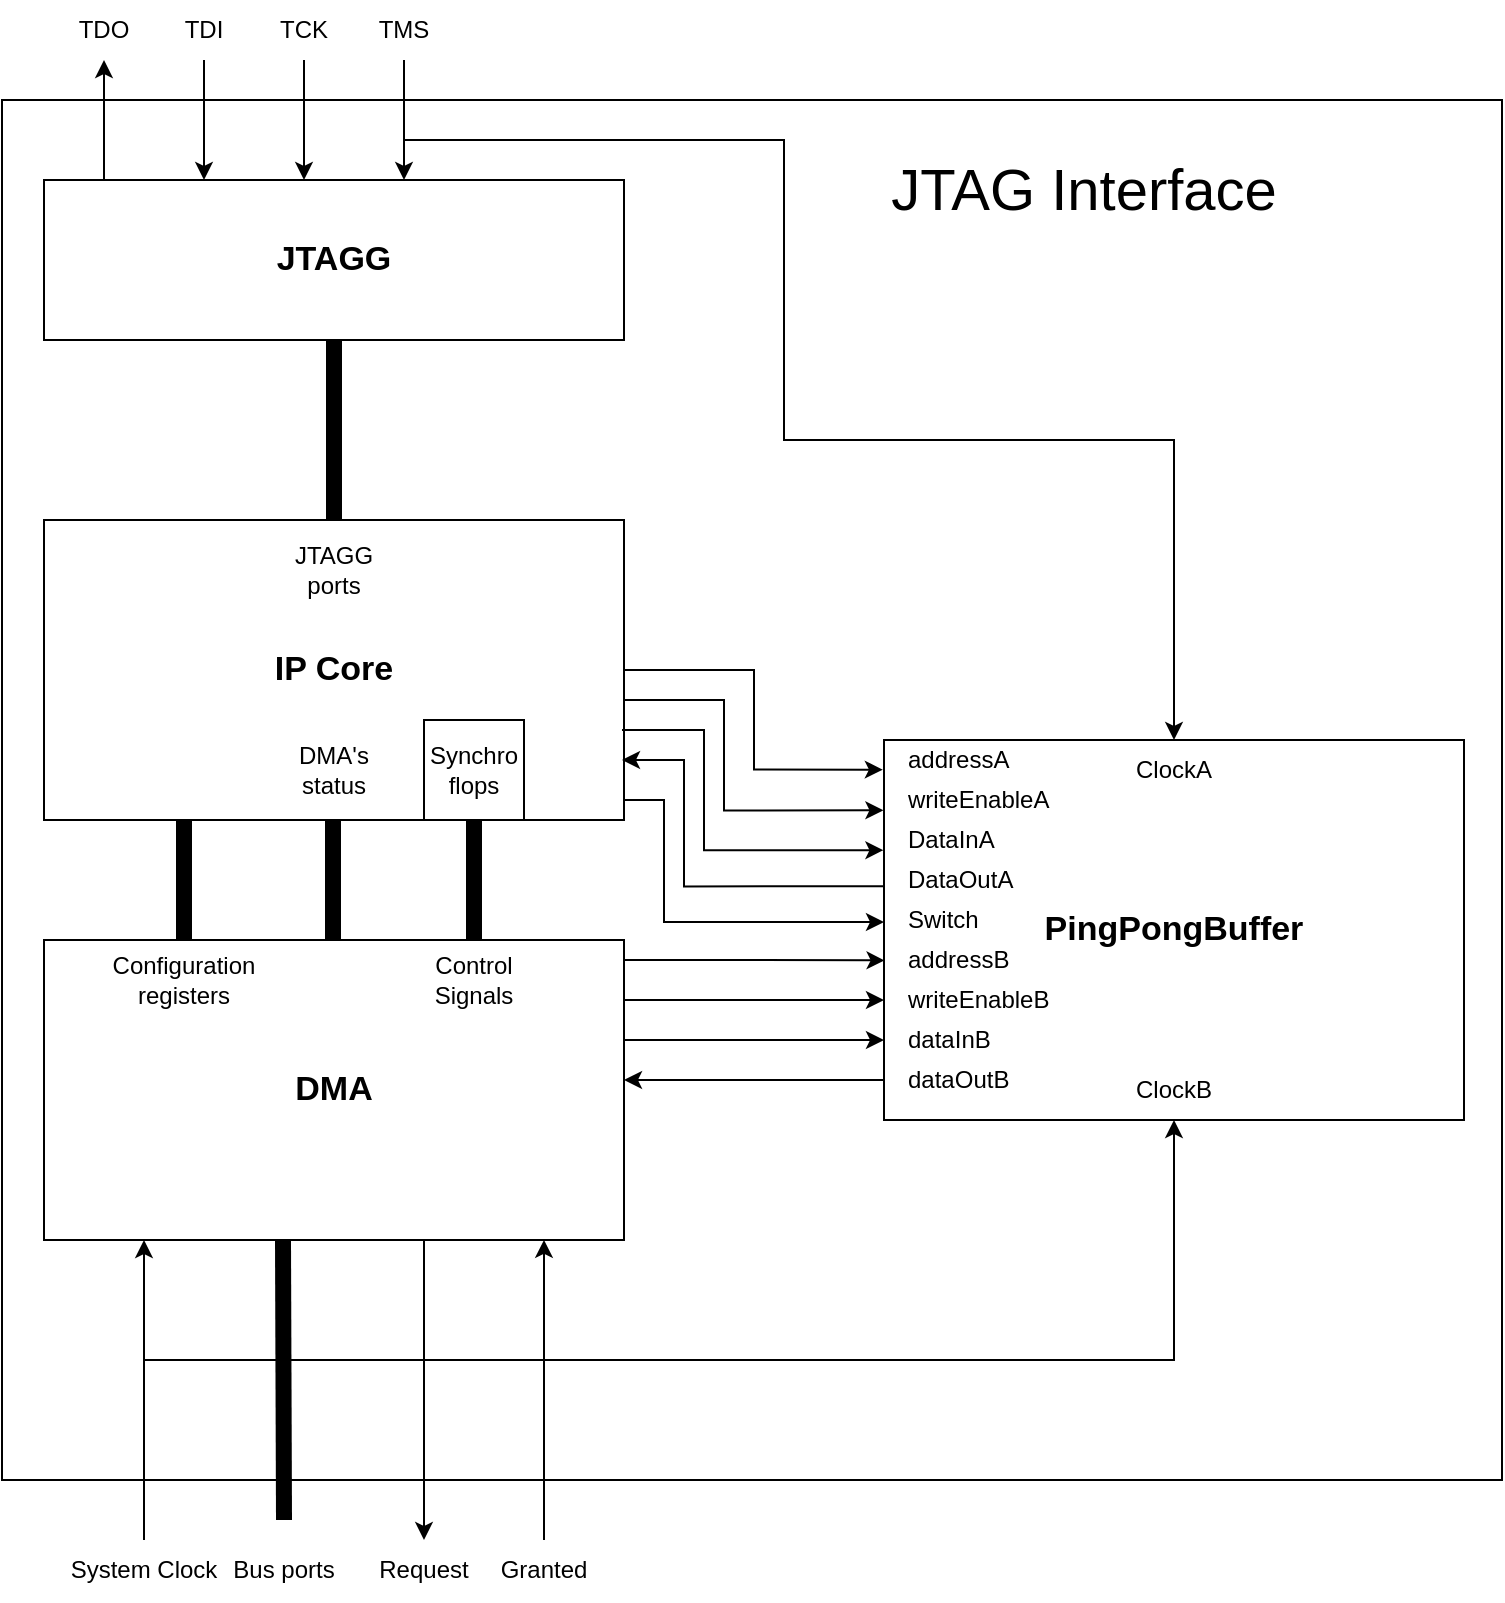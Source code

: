 <mxfile version="26.2.2">
  <diagram name="Page-1" id="QmMnH6I4Mamx6buTp_Jp">
    <mxGraphModel dx="1108" dy="1158" grid="1" gridSize="10" guides="1" tooltips="1" connect="1" arrows="1" fold="1" page="1" pageScale="1" pageWidth="827" pageHeight="1169" math="0" shadow="0">
      <root>
        <mxCell id="0" />
        <mxCell id="1" parent="0" />
        <mxCell id="TP6RT3fs8-BMAT7wUAnd-1" value="" style="rounded=0;whiteSpace=wrap;html=1;align=left;" vertex="1" parent="1">
          <mxGeometry x="39" y="180" width="750" height="690" as="geometry" />
        </mxCell>
        <mxCell id="TP6RT3fs8-BMAT7wUAnd-2" value="&lt;font style=&quot;font-size: 17px;&quot;&gt;&lt;b&gt;IP Core&lt;/b&gt;&lt;/font&gt;" style="rounded=0;whiteSpace=wrap;html=1;" vertex="1" parent="1">
          <mxGeometry x="60" y="390" width="290" height="150" as="geometry" />
        </mxCell>
        <mxCell id="TP6RT3fs8-BMAT7wUAnd-3" style="edgeStyle=orthogonalEdgeStyle;rounded=0;orthogonalLoop=1;jettySize=auto;html=1;" edge="1" parent="1" source="TP6RT3fs8-BMAT7wUAnd-4">
          <mxGeometry relative="1" as="geometry">
            <mxPoint x="250" y="900" as="targetPoint" />
            <Array as="points">
              <mxPoint x="250" y="880" />
              <mxPoint x="250" y="880" />
            </Array>
          </mxGeometry>
        </mxCell>
        <mxCell id="TP6RT3fs8-BMAT7wUAnd-4" value="&lt;font style=&quot;font-size: 17px;&quot;&gt;&lt;b&gt;DMA&lt;/b&gt;&lt;/font&gt;" style="rounded=0;whiteSpace=wrap;html=1;" vertex="1" parent="1">
          <mxGeometry x="60" y="600" width="290" height="150" as="geometry" />
        </mxCell>
        <mxCell id="TP6RT3fs8-BMAT7wUAnd-5" value="&lt;font style=&quot;font-size: 17px;&quot;&gt;&lt;b&gt;PingPongBuffer&lt;/b&gt;&lt;/font&gt;" style="rounded=0;whiteSpace=wrap;html=1;" vertex="1" parent="1">
          <mxGeometry x="480" y="500" width="290" height="190" as="geometry" />
        </mxCell>
        <mxCell id="TP6RT3fs8-BMAT7wUAnd-6" style="edgeStyle=orthogonalEdgeStyle;rounded=0;orthogonalLoop=1;jettySize=auto;html=1;entryX=-0.002;entryY=0.078;entryDx=0;entryDy=0;entryPerimeter=0;" edge="1" parent="1" source="TP6RT3fs8-BMAT7wUAnd-2" target="TP6RT3fs8-BMAT7wUAnd-5">
          <mxGeometry relative="1" as="geometry">
            <mxPoint x="480" y="510" as="targetPoint" />
            <Array as="points">
              <mxPoint x="415" y="465" />
              <mxPoint x="415" y="515" />
            </Array>
          </mxGeometry>
        </mxCell>
        <mxCell id="TP6RT3fs8-BMAT7wUAnd-7" style="edgeStyle=orthogonalEdgeStyle;rounded=0;orthogonalLoop=1;jettySize=auto;html=1;entryX=-0.001;entryY=0.185;entryDx=0;entryDy=0;entryPerimeter=0;" edge="1" parent="1" target="TP6RT3fs8-BMAT7wUAnd-5">
          <mxGeometry relative="1" as="geometry">
            <mxPoint x="350" y="480" as="sourcePoint" />
            <mxPoint x="479" y="525" as="targetPoint" />
            <Array as="points">
              <mxPoint x="400" y="480" />
              <mxPoint x="400" y="535" />
            </Array>
          </mxGeometry>
        </mxCell>
        <mxCell id="TP6RT3fs8-BMAT7wUAnd-8" style="edgeStyle=orthogonalEdgeStyle;rounded=0;orthogonalLoop=1;jettySize=auto;html=1;entryX=-0.001;entryY=0.29;entryDx=0;entryDy=0;entryPerimeter=0;" edge="1" parent="1" target="TP6RT3fs8-BMAT7wUAnd-5">
          <mxGeometry relative="1" as="geometry">
            <mxPoint x="349" y="495" as="sourcePoint" />
            <mxPoint x="478" y="540" as="targetPoint" />
            <Array as="points">
              <mxPoint x="390" y="495" />
              <mxPoint x="390" y="555" />
            </Array>
          </mxGeometry>
        </mxCell>
        <mxCell id="TP6RT3fs8-BMAT7wUAnd-9" style="edgeStyle=orthogonalEdgeStyle;rounded=0;orthogonalLoop=1;jettySize=auto;html=1;entryX=-0.001;entryY=0.385;entryDx=0;entryDy=0;entryPerimeter=0;startArrow=classic;startFill=1;endArrow=none;" edge="1" parent="1" target="TP6RT3fs8-BMAT7wUAnd-5">
          <mxGeometry relative="1" as="geometry">
            <mxPoint x="349" y="510" as="sourcePoint" />
            <mxPoint x="478" y="555" as="targetPoint" />
            <Array as="points">
              <mxPoint x="380" y="510" />
              <mxPoint x="380" y="573" />
            </Array>
          </mxGeometry>
        </mxCell>
        <mxCell id="TP6RT3fs8-BMAT7wUAnd-10" style="edgeStyle=orthogonalEdgeStyle;rounded=0;orthogonalLoop=1;jettySize=auto;html=1;entryX=0.001;entryY=0.743;entryDx=0;entryDy=0;entryPerimeter=0;exitX=1;exitY=0.075;exitDx=0;exitDy=0;exitPerimeter=0;" edge="1" parent="1">
          <mxGeometry relative="1" as="geometry">
            <mxPoint x="350" y="610" as="sourcePoint" />
            <mxPoint x="480.29" y="610.2" as="targetPoint" />
            <Array as="points">
              <mxPoint x="400" y="609.75" />
              <mxPoint x="400" y="609.75" />
            </Array>
          </mxGeometry>
        </mxCell>
        <mxCell id="TP6RT3fs8-BMAT7wUAnd-11" style="edgeStyle=orthogonalEdgeStyle;rounded=0;orthogonalLoop=1;jettySize=auto;html=1;entryX=0.001;entryY=0.743;entryDx=0;entryDy=0;entryPerimeter=0;exitX=1;exitY=0.075;exitDx=0;exitDy=0;exitPerimeter=0;" edge="1" parent="1">
          <mxGeometry relative="1" as="geometry">
            <mxPoint x="350" y="630" as="sourcePoint" />
            <mxPoint x="480" y="630" as="targetPoint" />
            <Array as="points">
              <mxPoint x="415" y="630" />
            </Array>
          </mxGeometry>
        </mxCell>
        <mxCell id="TP6RT3fs8-BMAT7wUAnd-12" style="edgeStyle=orthogonalEdgeStyle;rounded=0;orthogonalLoop=1;jettySize=auto;html=1;entryX=0.001;entryY=0.743;entryDx=0;entryDy=0;entryPerimeter=0;exitX=1;exitY=0.075;exitDx=0;exitDy=0;exitPerimeter=0;" edge="1" parent="1">
          <mxGeometry relative="1" as="geometry">
            <mxPoint x="350" y="650" as="sourcePoint" />
            <mxPoint x="480" y="650" as="targetPoint" />
            <Array as="points">
              <mxPoint x="415" y="650" />
            </Array>
          </mxGeometry>
        </mxCell>
        <mxCell id="TP6RT3fs8-BMAT7wUAnd-13" style="edgeStyle=orthogonalEdgeStyle;rounded=0;orthogonalLoop=1;jettySize=auto;html=1;entryX=0.001;entryY=0.743;entryDx=0;entryDy=0;entryPerimeter=0;exitX=1;exitY=0.075;exitDx=0;exitDy=0;exitPerimeter=0;endArrow=none;endFill=1;startFill=1;startArrow=classic;" edge="1" parent="1">
          <mxGeometry relative="1" as="geometry">
            <mxPoint x="350" y="670" as="sourcePoint" />
            <mxPoint x="480" y="670" as="targetPoint" />
            <Array as="points">
              <mxPoint x="415" y="670" />
            </Array>
          </mxGeometry>
        </mxCell>
        <mxCell id="TP6RT3fs8-BMAT7wUAnd-14" style="edgeStyle=orthogonalEdgeStyle;rounded=0;orthogonalLoop=1;jettySize=auto;html=1;" edge="1" parent="1" target="TP6RT3fs8-BMAT7wUAnd-5">
          <mxGeometry relative="1" as="geometry">
            <mxPoint x="350" y="530" as="sourcePoint" />
            <mxPoint x="480" y="570" as="targetPoint" />
            <Array as="points">
              <mxPoint x="370" y="530" />
              <mxPoint x="370" y="591" />
            </Array>
          </mxGeometry>
        </mxCell>
        <mxCell id="TP6RT3fs8-BMAT7wUAnd-15" value="addressA" style="text;html=1;align=left;verticalAlign=middle;whiteSpace=wrap;rounded=0;" vertex="1" parent="1">
          <mxGeometry x="490" y="500" width="50" height="20" as="geometry" />
        </mxCell>
        <mxCell id="TP6RT3fs8-BMAT7wUAnd-16" value="writeEnableA" style="text;html=1;align=left;verticalAlign=middle;whiteSpace=wrap;rounded=0;" vertex="1" parent="1">
          <mxGeometry x="490" y="520" width="70" height="20" as="geometry" />
        </mxCell>
        <mxCell id="TP6RT3fs8-BMAT7wUAnd-17" value="DataInA" style="text;html=1;align=left;verticalAlign=middle;whiteSpace=wrap;rounded=0;" vertex="1" parent="1">
          <mxGeometry x="490" y="540" width="50" height="20" as="geometry" />
        </mxCell>
        <mxCell id="TP6RT3fs8-BMAT7wUAnd-18" value="DataOutA" style="text;html=1;align=left;verticalAlign=middle;whiteSpace=wrap;rounded=0;" vertex="1" parent="1">
          <mxGeometry x="490" y="560" width="50" height="20" as="geometry" />
        </mxCell>
        <mxCell id="TP6RT3fs8-BMAT7wUAnd-19" value="Switch" style="text;html=1;align=left;verticalAlign=middle;whiteSpace=wrap;rounded=0;" vertex="1" parent="1">
          <mxGeometry x="490" y="580" width="50" height="20" as="geometry" />
        </mxCell>
        <mxCell id="TP6RT3fs8-BMAT7wUAnd-20" value="addressB" style="text;html=1;align=left;verticalAlign=middle;whiteSpace=wrap;rounded=0;" vertex="1" parent="1">
          <mxGeometry x="490" y="600" width="50" height="20" as="geometry" />
        </mxCell>
        <mxCell id="TP6RT3fs8-BMAT7wUAnd-21" value="writeEnableB" style="text;html=1;align=left;verticalAlign=middle;whiteSpace=wrap;rounded=0;" vertex="1" parent="1">
          <mxGeometry x="490" y="620" width="70" height="20" as="geometry" />
        </mxCell>
        <mxCell id="TP6RT3fs8-BMAT7wUAnd-22" value="dataInB" style="text;html=1;align=left;verticalAlign=middle;whiteSpace=wrap;rounded=0;" vertex="1" parent="1">
          <mxGeometry x="490" y="640" width="50" height="20" as="geometry" />
        </mxCell>
        <mxCell id="TP6RT3fs8-BMAT7wUAnd-23" value="dataOutB" style="text;html=1;align=left;verticalAlign=middle;whiteSpace=wrap;rounded=0;" vertex="1" parent="1">
          <mxGeometry x="490" y="660" width="50" height="20" as="geometry" />
        </mxCell>
        <mxCell id="TP6RT3fs8-BMAT7wUAnd-24" value="" style="endArrow=none;html=1;rounded=0;strokeWidth=8;" edge="1" parent="1">
          <mxGeometry width="50" height="50" relative="1" as="geometry">
            <mxPoint x="205" y="390" as="sourcePoint" />
            <mxPoint x="205" y="300" as="targetPoint" />
          </mxGeometry>
        </mxCell>
        <mxCell id="TP6RT3fs8-BMAT7wUAnd-25" value="JTAGG ports" style="text;html=1;align=center;verticalAlign=middle;whiteSpace=wrap;rounded=0;" vertex="1" parent="1">
          <mxGeometry x="175" y="400" width="60" height="30" as="geometry" />
        </mxCell>
        <mxCell id="TP6RT3fs8-BMAT7wUAnd-26" value="" style="endArrow=none;html=1;rounded=0;strokeWidth=8;" edge="1" parent="1">
          <mxGeometry width="50" height="50" relative="1" as="geometry">
            <mxPoint x="180" y="890" as="sourcePoint" />
            <mxPoint x="179.5" y="750" as="targetPoint" />
          </mxGeometry>
        </mxCell>
        <mxCell id="TP6RT3fs8-BMAT7wUAnd-27" value="Bus ports" style="text;html=1;align=center;verticalAlign=middle;whiteSpace=wrap;rounded=0;" vertex="1" parent="1">
          <mxGeometry x="140" y="900" width="80" height="30" as="geometry" />
        </mxCell>
        <mxCell id="TP6RT3fs8-BMAT7wUAnd-36" style="edgeStyle=orthogonalEdgeStyle;rounded=0;orthogonalLoop=1;jettySize=auto;html=1;startArrow=classic;startFill=1;endArrow=none;" edge="1" parent="1">
          <mxGeometry relative="1" as="geometry">
            <mxPoint x="310" y="900" as="targetPoint" />
            <mxPoint x="310" y="749.94" as="sourcePoint" />
            <Array as="points">
              <mxPoint x="310" y="860" />
              <mxPoint x="310" y="860" />
            </Array>
          </mxGeometry>
        </mxCell>
        <mxCell id="TP6RT3fs8-BMAT7wUAnd-37" value="Request" style="text;html=1;align=center;verticalAlign=middle;whiteSpace=wrap;rounded=0;" vertex="1" parent="1">
          <mxGeometry x="210" y="900" width="80" height="30" as="geometry" />
        </mxCell>
        <mxCell id="TP6RT3fs8-BMAT7wUAnd-38" value="Granted" style="text;html=1;align=center;verticalAlign=middle;whiteSpace=wrap;rounded=0;" vertex="1" parent="1">
          <mxGeometry x="270" y="900" width="80" height="30" as="geometry" />
        </mxCell>
        <mxCell id="TP6RT3fs8-BMAT7wUAnd-39" value="&lt;font style=&quot;font-size: 29px;&quot;&gt;JTAG Interface&lt;/font&gt;" style="text;html=1;align=center;verticalAlign=middle;whiteSpace=wrap;rounded=0;" vertex="1" parent="1">
          <mxGeometry x="440" y="200" width="280" height="50" as="geometry" />
        </mxCell>
        <mxCell id="TP6RT3fs8-BMAT7wUAnd-42" value="&lt;b&gt;&lt;font style=&quot;font-size: 17px;&quot;&gt;JTAGG&lt;/font&gt;&lt;/b&gt;" style="rounded=0;whiteSpace=wrap;html=1;" vertex="1" parent="1">
          <mxGeometry x="60" y="220" width="290" height="80" as="geometry" />
        </mxCell>
        <mxCell id="TP6RT3fs8-BMAT7wUAnd-43" value="" style="endArrow=classic;html=1;rounded=0;" edge="1" parent="1">
          <mxGeometry width="50" height="50" relative="1" as="geometry">
            <mxPoint x="90" y="220" as="sourcePoint" />
            <mxPoint x="90" y="160" as="targetPoint" />
          </mxGeometry>
        </mxCell>
        <mxCell id="TP6RT3fs8-BMAT7wUAnd-44" value="TDO" style="text;html=1;align=center;verticalAlign=middle;whiteSpace=wrap;rounded=0;" vertex="1" parent="1">
          <mxGeometry x="60" y="130" width="60" height="30" as="geometry" />
        </mxCell>
        <mxCell id="TP6RT3fs8-BMAT7wUAnd-45" value="" style="endArrow=none;html=1;rounded=0;startFill=1;startArrow=classic;" edge="1" parent="1">
          <mxGeometry width="50" height="50" relative="1" as="geometry">
            <mxPoint x="140" y="220" as="sourcePoint" />
            <mxPoint x="140" y="160" as="targetPoint" />
          </mxGeometry>
        </mxCell>
        <mxCell id="TP6RT3fs8-BMAT7wUAnd-46" value="TDI" style="text;html=1;align=center;verticalAlign=middle;whiteSpace=wrap;rounded=0;" vertex="1" parent="1">
          <mxGeometry x="110" y="130" width="60" height="30" as="geometry" />
        </mxCell>
        <mxCell id="TP6RT3fs8-BMAT7wUAnd-47" value="" style="endArrow=none;html=1;rounded=0;startFill=1;startArrow=classic;" edge="1" parent="1">
          <mxGeometry width="50" height="50" relative="1" as="geometry">
            <mxPoint x="190" y="220" as="sourcePoint" />
            <mxPoint x="190" y="160" as="targetPoint" />
          </mxGeometry>
        </mxCell>
        <mxCell id="TP6RT3fs8-BMAT7wUAnd-48" value="TCK" style="text;html=1;align=center;verticalAlign=middle;whiteSpace=wrap;rounded=0;" vertex="1" parent="1">
          <mxGeometry x="160" y="130" width="60" height="30" as="geometry" />
        </mxCell>
        <mxCell id="TP6RT3fs8-BMAT7wUAnd-49" value="" style="endArrow=none;html=1;rounded=0;startFill=1;startArrow=classic;" edge="1" parent="1">
          <mxGeometry width="50" height="50" relative="1" as="geometry">
            <mxPoint x="240" y="220" as="sourcePoint" />
            <mxPoint x="240" y="160" as="targetPoint" />
          </mxGeometry>
        </mxCell>
        <mxCell id="TP6RT3fs8-BMAT7wUAnd-50" value="TMS" style="text;html=1;align=center;verticalAlign=middle;whiteSpace=wrap;rounded=0;" vertex="1" parent="1">
          <mxGeometry x="210" y="130" width="60" height="30" as="geometry" />
        </mxCell>
        <mxCell id="TP6RT3fs8-BMAT7wUAnd-51" value="" style="endArrow=classic;html=1;rounded=0;entryX=0.5;entryY=0;entryDx=0;entryDy=0;" edge="1" parent="1" target="TP6RT3fs8-BMAT7wUAnd-5">
          <mxGeometry width="50" height="50" relative="1" as="geometry">
            <mxPoint x="240" y="200" as="sourcePoint" />
            <mxPoint x="290" y="150" as="targetPoint" />
            <Array as="points">
              <mxPoint x="430" y="200" />
              <mxPoint x="430" y="350" />
              <mxPoint x="625" y="350" />
            </Array>
          </mxGeometry>
        </mxCell>
        <mxCell id="TP6RT3fs8-BMAT7wUAnd-53" value="ClockA" style="text;html=1;align=center;verticalAlign=middle;whiteSpace=wrap;rounded=0;" vertex="1" parent="1">
          <mxGeometry x="595" y="500" width="60" height="30" as="geometry" />
        </mxCell>
        <mxCell id="TP6RT3fs8-BMAT7wUAnd-56" style="edgeStyle=orthogonalEdgeStyle;rounded=0;orthogonalLoop=1;jettySize=auto;html=1;startArrow=classic;startFill=1;endArrow=none;" edge="1" parent="1">
          <mxGeometry relative="1" as="geometry">
            <mxPoint x="110" y="900.06" as="targetPoint" />
            <mxPoint x="110" y="750" as="sourcePoint" />
            <Array as="points">
              <mxPoint x="110" y="860.06" />
              <mxPoint x="110" y="860.06" />
            </Array>
          </mxGeometry>
        </mxCell>
        <mxCell id="TP6RT3fs8-BMAT7wUAnd-57" value="System Clock" style="text;html=1;align=center;verticalAlign=middle;whiteSpace=wrap;rounded=0;" vertex="1" parent="1">
          <mxGeometry x="70" y="900.06" width="80" height="30" as="geometry" />
        </mxCell>
        <mxCell id="TP6RT3fs8-BMAT7wUAnd-58" value="" style="endArrow=classic;html=1;rounded=0;entryX=0.5;entryY=1;entryDx=0;entryDy=0;" edge="1" parent="1" target="TP6RT3fs8-BMAT7wUAnd-5">
          <mxGeometry width="50" height="50" relative="1" as="geometry">
            <mxPoint x="110" y="810" as="sourcePoint" />
            <mxPoint x="160" y="760" as="targetPoint" />
            <Array as="points">
              <mxPoint x="625" y="810" />
            </Array>
          </mxGeometry>
        </mxCell>
        <mxCell id="TP6RT3fs8-BMAT7wUAnd-59" value="ClockB" style="text;html=1;align=center;verticalAlign=middle;whiteSpace=wrap;rounded=0;" vertex="1" parent="1">
          <mxGeometry x="595" y="660" width="60" height="30" as="geometry" />
        </mxCell>
        <mxCell id="TP6RT3fs8-BMAT7wUAnd-62" value="" style="endArrow=none;html=1;rounded=0;strokeWidth=8;" edge="1" parent="1">
          <mxGeometry width="50" height="50" relative="1" as="geometry">
            <mxPoint x="130" y="600" as="sourcePoint" />
            <mxPoint x="130" y="540" as="targetPoint" />
          </mxGeometry>
        </mxCell>
        <mxCell id="TP6RT3fs8-BMAT7wUAnd-63" value="Configuration&lt;div&gt;registers&lt;/div&gt;" style="text;html=1;align=center;verticalAlign=middle;whiteSpace=wrap;rounded=0;" vertex="1" parent="1">
          <mxGeometry x="90" y="600" width="80" height="40" as="geometry" />
        </mxCell>
        <mxCell id="TP6RT3fs8-BMAT7wUAnd-67" value="" style="endArrow=none;html=1;rounded=0;strokeWidth=8;" edge="1" parent="1">
          <mxGeometry width="50" height="50" relative="1" as="geometry">
            <mxPoint x="275" y="600" as="sourcePoint" />
            <mxPoint x="275" y="540" as="targetPoint" />
          </mxGeometry>
        </mxCell>
        <mxCell id="TP6RT3fs8-BMAT7wUAnd-68" value="Control Signals" style="text;html=1;align=center;verticalAlign=middle;whiteSpace=wrap;rounded=0;" vertex="1" parent="1">
          <mxGeometry x="235" y="600" width="80" height="40" as="geometry" />
        </mxCell>
        <mxCell id="TP6RT3fs8-BMAT7wUAnd-69" value="Synchro&lt;div&gt;flops&lt;/div&gt;" style="whiteSpace=wrap;html=1;aspect=fixed;" vertex="1" parent="1">
          <mxGeometry x="250" y="490" width="50" height="50" as="geometry" />
        </mxCell>
        <mxCell id="TP6RT3fs8-BMAT7wUAnd-70" value="" style="endArrow=none;html=1;rounded=0;strokeWidth=8;" edge="1" parent="1">
          <mxGeometry width="50" height="50" relative="1" as="geometry">
            <mxPoint x="204.5" y="600" as="sourcePoint" />
            <mxPoint x="204.5" y="540" as="targetPoint" />
          </mxGeometry>
        </mxCell>
        <mxCell id="TP6RT3fs8-BMAT7wUAnd-71" value="DMA&#39;s status" style="text;html=1;align=center;verticalAlign=middle;whiteSpace=wrap;rounded=0;" vertex="1" parent="1">
          <mxGeometry x="175" y="500" width="60" height="30" as="geometry" />
        </mxCell>
      </root>
    </mxGraphModel>
  </diagram>
</mxfile>
